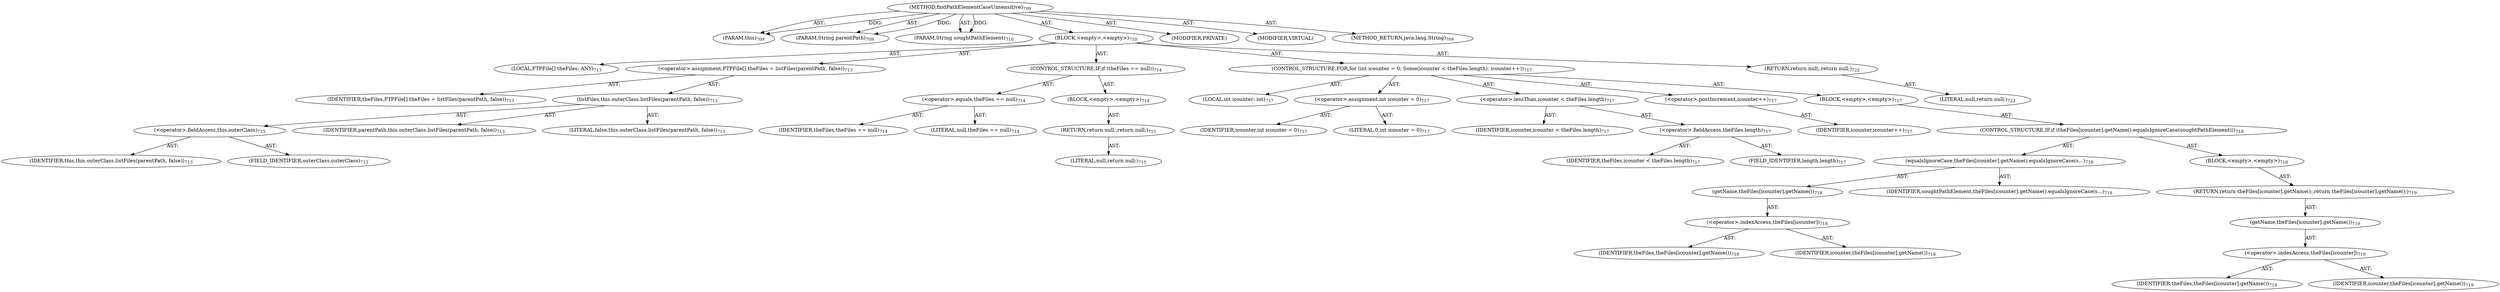 digraph "findPathElementCaseUnsensitive" {  
"111669149710" [label = <(METHOD,findPathElementCaseUnsensitive)<SUB>709</SUB>> ]
"115964117000" [label = <(PARAM,this)<SUB>709</SUB>> ]
"115964117078" [label = <(PARAM,String parentPath)<SUB>709</SUB>> ]
"115964117079" [label = <(PARAM,String soughtPathElement)<SUB>710</SUB>> ]
"25769803906" [label = <(BLOCK,&lt;empty&gt;,&lt;empty&gt;)<SUB>710</SUB>> ]
"94489280560" [label = <(LOCAL,FTPFile[] theFiles: ANY)<SUB>713</SUB>> ]
"30064771617" [label = <(&lt;operator&gt;.assignment,FTPFile[] theFiles = listFiles(parentPath, false))<SUB>713</SUB>> ]
"68719477335" [label = <(IDENTIFIER,theFiles,FTPFile[] theFiles = listFiles(parentPath, false))<SUB>713</SUB>> ]
"30064771618" [label = <(listFiles,this.outerClass.listFiles(parentPath, false))<SUB>713</SUB>> ]
"30064771619" [label = <(&lt;operator&gt;.fieldAccess,this.outerClass)<SUB>713</SUB>> ]
"68719476777" [label = <(IDENTIFIER,this,this.outerClass.listFiles(parentPath, false))<SUB>713</SUB>> ]
"55834574956" [label = <(FIELD_IDENTIFIER,outerClass,outerClass)<SUB>713</SUB>> ]
"68719477336" [label = <(IDENTIFIER,parentPath,this.outerClass.listFiles(parentPath, false))<SUB>713</SUB>> ]
"90194313297" [label = <(LITERAL,false,this.outerClass.listFiles(parentPath, false))<SUB>713</SUB>> ]
"47244640361" [label = <(CONTROL_STRUCTURE,IF,if (theFiles == null))<SUB>714</SUB>> ]
"30064771620" [label = <(&lt;operator&gt;.equals,theFiles == null)<SUB>714</SUB>> ]
"68719477337" [label = <(IDENTIFIER,theFiles,theFiles == null)<SUB>714</SUB>> ]
"90194313298" [label = <(LITERAL,null,theFiles == null)<SUB>714</SUB>> ]
"25769803907" [label = <(BLOCK,&lt;empty&gt;,&lt;empty&gt;)<SUB>714</SUB>> ]
"146028888077" [label = <(RETURN,return null;,return null;)<SUB>715</SUB>> ]
"90194313299" [label = <(LITERAL,null,return null;)<SUB>715</SUB>> ]
"47244640362" [label = <(CONTROL_STRUCTURE,FOR,for (int icounter = 0; Some(icounter &lt; theFiles.length); icounter++))<SUB>717</SUB>> ]
"94489280561" [label = <(LOCAL,int icounter: int)<SUB>717</SUB>> ]
"30064771621" [label = <(&lt;operator&gt;.assignment,int icounter = 0)<SUB>717</SUB>> ]
"68719477338" [label = <(IDENTIFIER,icounter,int icounter = 0)<SUB>717</SUB>> ]
"90194313300" [label = <(LITERAL,0,int icounter = 0)<SUB>717</SUB>> ]
"30064771622" [label = <(&lt;operator&gt;.lessThan,icounter &lt; theFiles.length)<SUB>717</SUB>> ]
"68719477339" [label = <(IDENTIFIER,icounter,icounter &lt; theFiles.length)<SUB>717</SUB>> ]
"30064771623" [label = <(&lt;operator&gt;.fieldAccess,theFiles.length)<SUB>717</SUB>> ]
"68719477340" [label = <(IDENTIFIER,theFiles,icounter &lt; theFiles.length)<SUB>717</SUB>> ]
"55834574957" [label = <(FIELD_IDENTIFIER,length,length)<SUB>717</SUB>> ]
"30064771624" [label = <(&lt;operator&gt;.postIncrement,icounter++)<SUB>717</SUB>> ]
"68719477341" [label = <(IDENTIFIER,icounter,icounter++)<SUB>717</SUB>> ]
"25769803908" [label = <(BLOCK,&lt;empty&gt;,&lt;empty&gt;)<SUB>717</SUB>> ]
"47244640363" [label = <(CONTROL_STRUCTURE,IF,if (theFiles[icounter].getName().equalsIgnoreCase(soughtPathElement)))<SUB>718</SUB>> ]
"30064771625" [label = <(equalsIgnoreCase,theFiles[icounter].getName().equalsIgnoreCase(s...)<SUB>718</SUB>> ]
"30064771626" [label = <(getName,theFiles[icounter].getName())<SUB>718</SUB>> ]
"30064771627" [label = <(&lt;operator&gt;.indexAccess,theFiles[icounter])<SUB>718</SUB>> ]
"68719477342" [label = <(IDENTIFIER,theFiles,theFiles[icounter].getName())<SUB>718</SUB>> ]
"68719477343" [label = <(IDENTIFIER,icounter,theFiles[icounter].getName())<SUB>718</SUB>> ]
"68719477344" [label = <(IDENTIFIER,soughtPathElement,theFiles[icounter].getName().equalsIgnoreCase(s...)<SUB>718</SUB>> ]
"25769803909" [label = <(BLOCK,&lt;empty&gt;,&lt;empty&gt;)<SUB>718</SUB>> ]
"146028888078" [label = <(RETURN,return theFiles[icounter].getName();,return theFiles[icounter].getName();)<SUB>719</SUB>> ]
"30064771628" [label = <(getName,theFiles[icounter].getName())<SUB>719</SUB>> ]
"30064771629" [label = <(&lt;operator&gt;.indexAccess,theFiles[icounter])<SUB>719</SUB>> ]
"68719477345" [label = <(IDENTIFIER,theFiles,theFiles[icounter].getName())<SUB>719</SUB>> ]
"68719477346" [label = <(IDENTIFIER,icounter,theFiles[icounter].getName())<SUB>719</SUB>> ]
"146028888079" [label = <(RETURN,return null;,return null;)<SUB>722</SUB>> ]
"90194313301" [label = <(LITERAL,null,return null;)<SUB>722</SUB>> ]
"133143986265" [label = <(MODIFIER,PRIVATE)> ]
"133143986266" [label = <(MODIFIER,VIRTUAL)> ]
"128849018894" [label = <(METHOD_RETURN,java.lang.String)<SUB>709</SUB>> ]
  "111669149710" -> "115964117000"  [ label = "AST: "] 
  "111669149710" -> "115964117078"  [ label = "AST: "] 
  "111669149710" -> "115964117079"  [ label = "AST: "] 
  "111669149710" -> "25769803906"  [ label = "AST: "] 
  "111669149710" -> "133143986265"  [ label = "AST: "] 
  "111669149710" -> "133143986266"  [ label = "AST: "] 
  "111669149710" -> "128849018894"  [ label = "AST: "] 
  "25769803906" -> "94489280560"  [ label = "AST: "] 
  "25769803906" -> "30064771617"  [ label = "AST: "] 
  "25769803906" -> "47244640361"  [ label = "AST: "] 
  "25769803906" -> "47244640362"  [ label = "AST: "] 
  "25769803906" -> "146028888079"  [ label = "AST: "] 
  "30064771617" -> "68719477335"  [ label = "AST: "] 
  "30064771617" -> "30064771618"  [ label = "AST: "] 
  "30064771618" -> "30064771619"  [ label = "AST: "] 
  "30064771618" -> "68719477336"  [ label = "AST: "] 
  "30064771618" -> "90194313297"  [ label = "AST: "] 
  "30064771619" -> "68719476777"  [ label = "AST: "] 
  "30064771619" -> "55834574956"  [ label = "AST: "] 
  "47244640361" -> "30064771620"  [ label = "AST: "] 
  "47244640361" -> "25769803907"  [ label = "AST: "] 
  "30064771620" -> "68719477337"  [ label = "AST: "] 
  "30064771620" -> "90194313298"  [ label = "AST: "] 
  "25769803907" -> "146028888077"  [ label = "AST: "] 
  "146028888077" -> "90194313299"  [ label = "AST: "] 
  "47244640362" -> "94489280561"  [ label = "AST: "] 
  "47244640362" -> "30064771621"  [ label = "AST: "] 
  "47244640362" -> "30064771622"  [ label = "AST: "] 
  "47244640362" -> "30064771624"  [ label = "AST: "] 
  "47244640362" -> "25769803908"  [ label = "AST: "] 
  "30064771621" -> "68719477338"  [ label = "AST: "] 
  "30064771621" -> "90194313300"  [ label = "AST: "] 
  "30064771622" -> "68719477339"  [ label = "AST: "] 
  "30064771622" -> "30064771623"  [ label = "AST: "] 
  "30064771623" -> "68719477340"  [ label = "AST: "] 
  "30064771623" -> "55834574957"  [ label = "AST: "] 
  "30064771624" -> "68719477341"  [ label = "AST: "] 
  "25769803908" -> "47244640363"  [ label = "AST: "] 
  "47244640363" -> "30064771625"  [ label = "AST: "] 
  "47244640363" -> "25769803909"  [ label = "AST: "] 
  "30064771625" -> "30064771626"  [ label = "AST: "] 
  "30064771625" -> "68719477344"  [ label = "AST: "] 
  "30064771626" -> "30064771627"  [ label = "AST: "] 
  "30064771627" -> "68719477342"  [ label = "AST: "] 
  "30064771627" -> "68719477343"  [ label = "AST: "] 
  "25769803909" -> "146028888078"  [ label = "AST: "] 
  "146028888078" -> "30064771628"  [ label = "AST: "] 
  "30064771628" -> "30064771629"  [ label = "AST: "] 
  "30064771629" -> "68719477345"  [ label = "AST: "] 
  "30064771629" -> "68719477346"  [ label = "AST: "] 
  "146028888079" -> "90194313301"  [ label = "AST: "] 
  "111669149710" -> "115964117000"  [ label = "DDG: "] 
  "111669149710" -> "115964117078"  [ label = "DDG: "] 
  "111669149710" -> "115964117079"  [ label = "DDG: "] 
}
